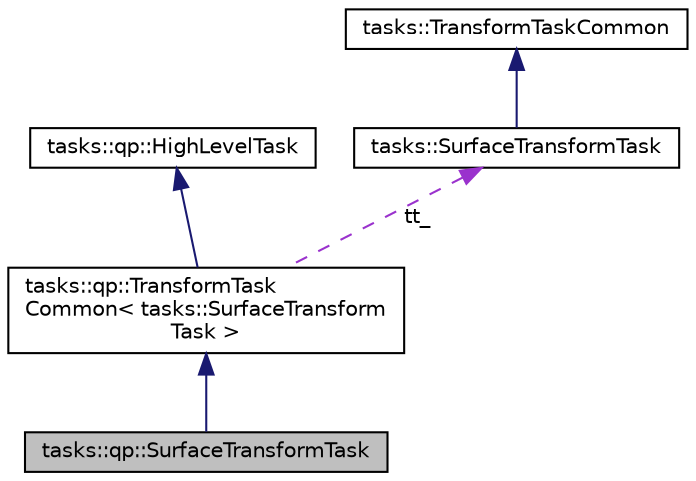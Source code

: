 digraph "tasks::qp::SurfaceTransformTask"
{
 // LATEX_PDF_SIZE
  edge [fontname="Helvetica",fontsize="10",labelfontname="Helvetica",labelfontsize="10"];
  node [fontname="Helvetica",fontsize="10",shape=record];
  Node1 [label="tasks::qp::SurfaceTransformTask",height=0.2,width=0.4,color="black", fillcolor="grey75", style="filled", fontcolor="black",tooltip="TransformTask in surface frame."];
  Node2 -> Node1 [dir="back",color="midnightblue",fontsize="10",style="solid",fontname="Helvetica"];
  Node2 [label="tasks::qp::TransformTask\lCommon\< tasks::SurfaceTransform\lTask \>",height=0.2,width=0.4,color="black", fillcolor="white", style="filled",URL="$classtasks_1_1qp_1_1TransformTaskCommon.html",tooltip=" "];
  Node3 -> Node2 [dir="back",color="midnightblue",fontsize="10",style="solid",fontname="Helvetica"];
  Node3 [label="tasks::qp::HighLevelTask",height=0.2,width=0.4,color="black", fillcolor="white", style="filled",URL="$classtasks_1_1qp_1_1HighLevelTask.html",tooltip=" "];
  Node4 -> Node2 [dir="back",color="darkorchid3",fontsize="10",style="dashed",label=" tt_" ,fontname="Helvetica"];
  Node4 [label="tasks::SurfaceTransformTask",height=0.2,width=0.4,color="black", fillcolor="white", style="filled",URL="$classtasks_1_1SurfaceTransformTask.html",tooltip=" "];
  Node5 -> Node4 [dir="back",color="midnightblue",fontsize="10",style="solid",fontname="Helvetica"];
  Node5 [label="tasks::TransformTaskCommon",height=0.2,width=0.4,color="black", fillcolor="white", style="filled",URL="$classtasks_1_1TransformTaskCommon.html",tooltip=" "];
}
